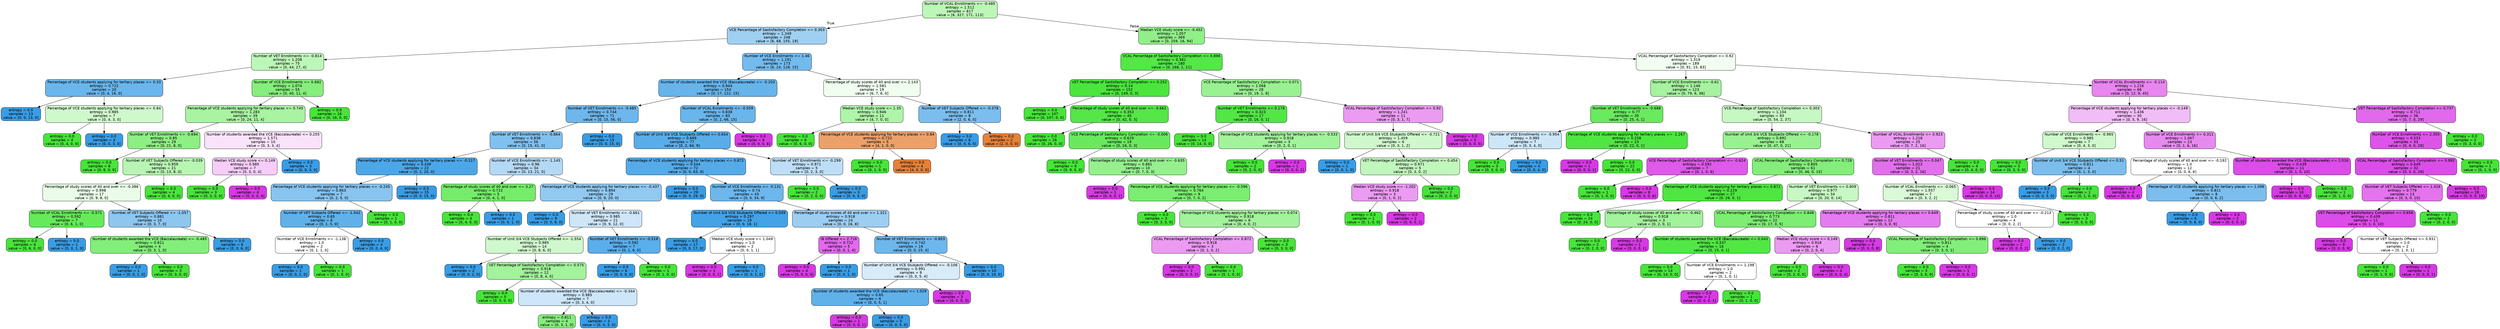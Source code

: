 digraph Tree {
node [shape=box, style="filled, rounded", color="black", fontname=helvetica] ;
edge [fontname=helvetica] ;
0 [label="Number of VCAL Enrollments <= -0.485\nentropy = 1.512\nsamples = 617\nvalue = [6, 327, 171, 113]", fillcolor="#47e53959"] ;
1 [label="VCE Percentage of Sastisfactory Completion <= 0.303\nentropy = 1.349\nsamples = 248\nvalue = [6, 68, 155, 19]", fillcolor="#399de57b"] ;
0 -> 1 [labeldistance=2.5, labelangle=45, headlabel="True"] ;
2 [label="Number of VET Enrollments <= -0.814\nentropy = 1.208\nsamples = 75\nvalue = [0, 44, 27, 4]", fillcolor="#47e5395a"] ;
1 -> 2 ;
3 [label="Percentage of VCE students applying for tertiary places <= 0.33\nentropy = 0.722\nsamples = 20\nvalue = [0, 4, 16, 0]", fillcolor="#399de5bf"] ;
2 -> 3 ;
4 [label="entropy = 0.0\nsamples = 13\nvalue = [0, 0, 13, 0]", fillcolor="#399de5ff"] ;
3 -> 4 ;
5 [label="Percentage of VCE students applying for tertiary places <= 0.84\nentropy = 0.985\nsamples = 7\nvalue = [0, 4, 3, 0]", fillcolor="#47e53940"] ;
3 -> 5 ;
6 [label="entropy = 0.0\nsamples = 4\nvalue = [0, 4, 0, 0]", fillcolor="#47e539ff"] ;
5 -> 6 ;
7 [label="entropy = 0.0\nsamples = 3\nvalue = [0, 0, 3, 0]", fillcolor="#399de5ff"] ;
5 -> 7 ;
8 [label="Number of VCE Enrollments <= 0.682\nentropy = 1.074\nsamples = 55\nvalue = [0, 40, 11, 4]", fillcolor="#47e539a8"] ;
2 -> 8 ;
9 [label="Percentage of VCE students applying for tertiary places <= 0.745\nentropy = 1.283\nsamples = 39\nvalue = [0, 24, 11, 4]", fillcolor="#47e53976"] ;
8 -> 9 ;
10 [label="Number of VET Enrollments <= -0.694\nentropy = 0.85\nsamples = 29\nvalue = [0, 21, 8, 0]", fillcolor="#47e5399e"] ;
9 -> 10 ;
11 [label="entropy = 0.0\nsamples = 8\nvalue = [0, 8, 0, 0]", fillcolor="#47e539ff"] ;
10 -> 11 ;
12 [label=" Number of VET Subjects Offered <= -0.039\nentropy = 0.959\nsamples = 21\nvalue = [0, 13, 8, 0]", fillcolor="#47e53962"] ;
10 -> 12 ;
13 [label="Percentage of study scores of 40 and over <= -0.386\nentropy = 0.998\nsamples = 17\nvalue = [0, 9, 8, 0]", fillcolor="#47e5391c"] ;
12 -> 13 ;
14 [label="Number of VCAL Enrollments <= -0.571\nentropy = 0.592\nsamples = 7\nvalue = [0, 6, 1, 0]", fillcolor="#47e539d4"] ;
13 -> 14 ;
15 [label="entropy = 0.0\nsamples = 6\nvalue = [0, 6, 0, 0]", fillcolor="#47e539ff"] ;
14 -> 15 ;
16 [label="entropy = 0.0\nsamples = 1\nvalue = [0, 0, 1, 0]", fillcolor="#399de5ff"] ;
14 -> 16 ;
17 [label=" Number of VET Subjects Offered <= -1.057\nentropy = 0.881\nsamples = 10\nvalue = [0, 3, 7, 0]", fillcolor="#399de592"] ;
13 -> 17 ;
18 [label="Number of students awarded the VCE (Baccalaureate) <= -0.485\nentropy = 0.811\nsamples = 4\nvalue = [0, 3, 1, 0]", fillcolor="#47e539aa"] ;
17 -> 18 ;
19 [label="entropy = 0.0\nsamples = 1\nvalue = [0, 0, 1, 0]", fillcolor="#399de5ff"] ;
18 -> 19 ;
20 [label="entropy = 0.0\nsamples = 3\nvalue = [0, 3, 0, 0]", fillcolor="#47e539ff"] ;
18 -> 20 ;
21 [label="entropy = 0.0\nsamples = 6\nvalue = [0, 0, 6, 0]", fillcolor="#399de5ff"] ;
17 -> 21 ;
22 [label="entropy = 0.0\nsamples = 4\nvalue = [0, 4, 0, 0]", fillcolor="#47e539ff"] ;
12 -> 22 ;
23 [label="Number of students awarded the VCE (Baccalaureate) <= 0.255\nentropy = 1.571\nsamples = 10\nvalue = [0, 3, 3, 4]", fillcolor="#d739e524"] ;
9 -> 23 ;
24 [label="Median VCE study score <= 0.149\nentropy = 0.985\nsamples = 7\nvalue = [0, 3, 0, 4]", fillcolor="#d739e540"] ;
23 -> 24 ;
25 [label="entropy = 0.0\nsamples = 3\nvalue = [0, 3, 0, 0]", fillcolor="#47e539ff"] ;
24 -> 25 ;
26 [label="entropy = 0.0\nsamples = 4\nvalue = [0, 0, 0, 4]", fillcolor="#d739e5ff"] ;
24 -> 26 ;
27 [label="entropy = 0.0\nsamples = 3\nvalue = [0, 0, 3, 0]", fillcolor="#399de5ff"] ;
23 -> 27 ;
28 [label="entropy = 0.0\nsamples = 16\nvalue = [0, 16, 0, 0]", fillcolor="#47e539ff"] ;
8 -> 28 ;
29 [label="Number of VCE Enrollments <= 1.46\nentropy = 1.191\nsamples = 173\nvalue = [6, 24, 128, 15]", fillcolor="#399de5b2"] ;
1 -> 29 ;
30 [label="Number of students awarded the VCE (Baccalaureate) <= -0.203\nentropy = 0.944\nsamples = 154\nvalue = [0, 17, 122, 15]", fillcolor="#399de5c3"] ;
29 -> 30 ;
31 [label="Number of VET Enrollments <= -0.485\nentropy = 0.744\nsamples = 71\nvalue = [0, 15, 56, 0]", fillcolor="#399de5bb"] ;
30 -> 31 ;
32 [label="Number of VET Enrollments <= -0.864\nentropy = 0.838\nsamples = 56\nvalue = [0, 15, 41, 0]", fillcolor="#399de5a2"] ;
31 -> 32 ;
33 [label="Percentage of VCE students applying for tertiary places <= -0.117\nentropy = 0.439\nsamples = 22\nvalue = [0, 2, 20, 0]", fillcolor="#399de5e6"] ;
32 -> 33 ;
34 [label="Percentage of VCE students applying for tertiary places <= -0.245\nentropy = 0.863\nsamples = 7\nvalue = [0, 2, 5, 0]", fillcolor="#399de599"] ;
33 -> 34 ;
35 [label=" Number of VET Subjects Offered <= -1.542\nentropy = 0.65\nsamples = 6\nvalue = [0, 1, 5, 0]", fillcolor="#399de5cc"] ;
34 -> 35 ;
36 [label="Number of VCE Enrollments <= -1.138\nentropy = 1.0\nsamples = 2\nvalue = [0, 1, 1, 0]", fillcolor="#47e53900"] ;
35 -> 36 ;
37 [label="entropy = 0.0\nsamples = 1\nvalue = [0, 0, 1, 0]", fillcolor="#399de5ff"] ;
36 -> 37 ;
38 [label="entropy = 0.0\nsamples = 1\nvalue = [0, 1, 0, 0]", fillcolor="#47e539ff"] ;
36 -> 38 ;
39 [label="entropy = 0.0\nsamples = 4\nvalue = [0, 0, 4, 0]", fillcolor="#399de5ff"] ;
35 -> 39 ;
40 [label="entropy = 0.0\nsamples = 1\nvalue = [0, 1, 0, 0]", fillcolor="#47e539ff"] ;
34 -> 40 ;
41 [label="entropy = 0.0\nsamples = 15\nvalue = [0, 0, 15, 0]", fillcolor="#399de5ff"] ;
33 -> 41 ;
42 [label="Number of VCE Enrollments <= -1.145\nentropy = 0.96\nsamples = 34\nvalue = [0, 13, 21, 0]", fillcolor="#399de561"] ;
32 -> 42 ;
43 [label="Percentage of study scores of 40 and over <= 3.27\nentropy = 0.722\nsamples = 5\nvalue = [0, 4, 1, 0]", fillcolor="#47e539bf"] ;
42 -> 43 ;
44 [label="entropy = 0.0\nsamples = 4\nvalue = [0, 4, 0, 0]", fillcolor="#47e539ff"] ;
43 -> 44 ;
45 [label="entropy = 0.0\nsamples = 1\nvalue = [0, 0, 1, 0]", fillcolor="#399de5ff"] ;
43 -> 45 ;
46 [label="Percentage of VCE students applying for tertiary places <= -0.437\nentropy = 0.894\nsamples = 29\nvalue = [0, 9, 20, 0]", fillcolor="#399de58c"] ;
42 -> 46 ;
47 [label="entropy = 0.0\nsamples = 8\nvalue = [0, 0, 8, 0]", fillcolor="#399de5ff"] ;
46 -> 47 ;
48 [label="Number of VET Enrollments <= -0.661\nentropy = 0.985\nsamples = 21\nvalue = [0, 9, 12, 0]", fillcolor="#399de540"] ;
46 -> 48 ;
49 [label="Number of Unit 3/4 VCE Stubjects Offered <= -1.554\nentropy = 0.985\nsamples = 14\nvalue = [0, 8, 6, 0]", fillcolor="#47e53940"] ;
48 -> 49 ;
50 [label="entropy = 0.0\nsamples = 2\nvalue = [0, 0, 2, 0]", fillcolor="#399de5ff"] ;
49 -> 50 ;
51 [label="VET Percentage of Sastisfactory Completion <= 0.575\nentropy = 0.918\nsamples = 12\nvalue = [0, 8, 4, 0]", fillcolor="#47e5397f"] ;
49 -> 51 ;
52 [label="entropy = 0.0\nsamples = 5\nvalue = [0, 5, 0, 0]", fillcolor="#47e539ff"] ;
51 -> 52 ;
53 [label="Number of students awarded the VCE (Baccalaureate) <= -0.344\nentropy = 0.985\nsamples = 7\nvalue = [0, 3, 4, 0]", fillcolor="#399de540"] ;
51 -> 53 ;
54 [label="entropy = 0.811\nsamples = 4\nvalue = [0, 3, 1, 0]", fillcolor="#47e539aa"] ;
53 -> 54 ;
55 [label="entropy = 0.0\nsamples = 3\nvalue = [0, 0, 3, 0]", fillcolor="#399de5ff"] ;
53 -> 55 ;
56 [label="Number of VET Enrollments <= -0.518\nentropy = 0.592\nsamples = 7\nvalue = [0, 1, 6, 0]", fillcolor="#399de5d4"] ;
48 -> 56 ;
57 [label="entropy = 0.0\nsamples = 6\nvalue = [0, 0, 6, 0]", fillcolor="#399de5ff"] ;
56 -> 57 ;
58 [label="entropy = 0.0\nsamples = 1\nvalue = [0, 1, 0, 0]", fillcolor="#47e539ff"] ;
56 -> 58 ;
59 [label="entropy = 0.0\nsamples = 15\nvalue = [0, 0, 15, 0]", fillcolor="#399de5ff"] ;
31 -> 59 ;
60 [label="Number of VCAL Enrollments <= -0.559\nentropy = 0.838\nsamples = 83\nvalue = [0, 2, 66, 15]", fillcolor="#399de5bf"] ;
30 -> 60 ;
61 [label="Number of Unit 3/4 VCE Stubjects Offered <= 0.654\nentropy = 0.689\nsamples = 77\nvalue = [0, 2, 66, 9]", fillcolor="#399de5d6"] ;
60 -> 61 ;
62 [label="Percentage of VCE students applying for tertiary places <= 0.872\nentropy = 0.544\nsamples = 72\nvalue = [0, 0, 63, 9]", fillcolor="#399de5db"] ;
61 -> 62 ;
63 [label="entropy = 0.0\nsamples = 29\nvalue = [0, 0, 29, 0]", fillcolor="#399de5ff"] ;
62 -> 63 ;
64 [label="Number of VCE Enrollments <= -0.131\nentropy = 0.74\nsamples = 43\nvalue = [0, 0, 34, 9]", fillcolor="#399de5bb"] ;
62 -> 64 ;
65 [label="Number of Unit 3/4 VCE Stubjects Offered <= 0.039\nentropy = 0.297\nsamples = 19\nvalue = [0, 0, 18, 1]", fillcolor="#399de5f1"] ;
64 -> 65 ;
66 [label="entropy = 0.0\nsamples = 17\nvalue = [0, 0, 17, 0]", fillcolor="#399de5ff"] ;
65 -> 66 ;
67 [label="Median VCE study score <= 1.049\nentropy = 1.0\nsamples = 2\nvalue = [0, 0, 1, 1]", fillcolor="#399de500"] ;
65 -> 67 ;
68 [label="entropy = 0.0\nsamples = 1\nvalue = [0, 0, 0, 1]", fillcolor="#d739e5ff"] ;
67 -> 68 ;
69 [label="entropy = 0.0\nsamples = 1\nvalue = [0, 0, 1, 0]", fillcolor="#399de5ff"] ;
67 -> 69 ;
70 [label="Percentage of study scores of 40 and over <= 1.321\nentropy = 0.918\nsamples = 24\nvalue = [0, 0, 16, 8]", fillcolor="#399de57f"] ;
64 -> 70 ;
71 [label="IB Offered <= 2.716\nentropy = 0.722\nsamples = 5\nvalue = [0, 0, 1, 4]", fillcolor="#d739e5bf"] ;
70 -> 71 ;
72 [label="entropy = 0.0\nsamples = 4\nvalue = [0, 0, 0, 4]", fillcolor="#d739e5ff"] ;
71 -> 72 ;
73 [label="entropy = 0.0\nsamples = 1\nvalue = [0, 0, 1, 0]", fillcolor="#399de5ff"] ;
71 -> 73 ;
74 [label="Number of VET Enrollments <= -0.853\nentropy = 0.742\nsamples = 19\nvalue = [0, 0, 15, 4]", fillcolor="#399de5bb"] ;
70 -> 74 ;
75 [label="Number of Unit 3/4 VCE Stubjects Offered <= -0.106\nentropy = 0.991\nsamples = 9\nvalue = [0, 0, 5, 4]", fillcolor="#399de533"] ;
74 -> 75 ;
76 [label="Number of students awarded the VCE (Baccalaureate) <= 1.029\nentropy = 0.65\nsamples = 6\nvalue = [0, 0, 5, 1]", fillcolor="#399de5cc"] ;
75 -> 76 ;
77 [label="entropy = 0.0\nsamples = 1\nvalue = [0, 0, 0, 1]", fillcolor="#d739e5ff"] ;
76 -> 77 ;
78 [label="entropy = 0.0\nsamples = 5\nvalue = [0, 0, 5, 0]", fillcolor="#399de5ff"] ;
76 -> 78 ;
79 [label="entropy = 0.0\nsamples = 3\nvalue = [0, 0, 0, 3]", fillcolor="#d739e5ff"] ;
75 -> 79 ;
80 [label="entropy = 0.0\nsamples = 10\nvalue = [0, 0, 10, 0]", fillcolor="#399de5ff"] ;
74 -> 80 ;
81 [label="Number of VET Enrollments <= -0.299\nentropy = 0.971\nsamples = 5\nvalue = [0, 2, 3, 0]", fillcolor="#399de555"] ;
61 -> 81 ;
82 [label="entropy = 0.0\nsamples = 2\nvalue = [0, 2, 0, 0]", fillcolor="#47e539ff"] ;
81 -> 82 ;
83 [label="entropy = 0.0\nsamples = 3\nvalue = [0, 0, 3, 0]", fillcolor="#399de5ff"] ;
81 -> 83 ;
84 [label="entropy = 0.0\nsamples = 6\nvalue = [0, 0, 0, 6]", fillcolor="#d739e5ff"] ;
60 -> 84 ;
85 [label="Percentage of study scores of 40 and over <= 2.143\nentropy = 1.581\nsamples = 19\nvalue = [6, 7, 6, 0]", fillcolor="#47e53914"] ;
29 -> 85 ;
86 [label="Median VCE study score <= 1.35\nentropy = 0.946\nsamples = 11\nvalue = [4, 7, 0, 0]", fillcolor="#47e5396d"] ;
85 -> 86 ;
87 [label="entropy = 0.0\nsamples = 6\nvalue = [0, 6, 0, 0]", fillcolor="#47e539ff"] ;
86 -> 87 ;
88 [label="Percentage of VCE students applying for tertiary places <= 0.84\nentropy = 0.722\nsamples = 5\nvalue = [4, 1, 0, 0]", fillcolor="#e58139bf"] ;
86 -> 88 ;
89 [label="entropy = 0.0\nsamples = 1\nvalue = [0, 1, 0, 0]", fillcolor="#47e539ff"] ;
88 -> 89 ;
90 [label="entropy = 0.0\nsamples = 4\nvalue = [4, 0, 0, 0]", fillcolor="#e58139ff"] ;
88 -> 90 ;
91 [label=" Number of VET Subjects Offered <= -0.378\nentropy = 0.811\nsamples = 8\nvalue = [2, 0, 6, 0]", fillcolor="#399de5aa"] ;
85 -> 91 ;
92 [label="entropy = 0.0\nsamples = 6\nvalue = [0, 0, 6, 0]", fillcolor="#399de5ff"] ;
91 -> 92 ;
93 [label="entropy = 0.0\nsamples = 2\nvalue = [2, 0, 0, 0]", fillcolor="#e58139ff"] ;
91 -> 93 ;
94 [label="Median VCE study score <= -0.452\nentropy = 1.057\nsamples = 369\nvalue = [0, 259, 16, 94]", fillcolor="#47e53999"] ;
0 -> 94 [labeldistance=2.5, labelangle=-45, headlabel="False"] ;
95 [label="VCAL Percentage of Sastisfactory Completion <= 0.896\nentropy = 0.381\nsamples = 180\nvalue = [0, 168, 1, 11]", fillcolor="#47e539ed"] ;
94 -> 95 ;
96 [label="VET Percentage of Sastisfactory Completion <= 0.252\nentropy = 0.14\nsamples = 152\nvalue = [0, 149, 0, 3]", fillcolor="#47e539fa"] ;
95 -> 96 ;
97 [label="entropy = 0.0\nsamples = 107\nvalue = [0, 107, 0, 0]", fillcolor="#47e539ff"] ;
96 -> 97 ;
98 [label="Percentage of study scores of 40 and over <= -0.662\nentropy = 0.353\nsamples = 45\nvalue = [0, 42, 0, 3]", fillcolor="#47e539ed"] ;
96 -> 98 ;
99 [label="entropy = 0.0\nsamples = 26\nvalue = [0, 26, 0, 0]", fillcolor="#47e539ff"] ;
98 -> 99 ;
100 [label="VCE Percentage of Sastisfactory Completion <= -0.006\nentropy = 0.629\nsamples = 19\nvalue = [0, 16, 0, 3]", fillcolor="#47e539cf"] ;
98 -> 100 ;
101 [label="entropy = 0.0\nsamples = 9\nvalue = [0, 9, 0, 0]", fillcolor="#47e539ff"] ;
100 -> 101 ;
102 [label="Percentage of study scores of 40 and over <= -0.635\nentropy = 0.881\nsamples = 10\nvalue = [0, 7, 0, 3]", fillcolor="#47e53992"] ;
100 -> 102 ;
103 [label="entropy = 0.0\nsamples = 1\nvalue = [0, 0, 0, 1]", fillcolor="#d739e5ff"] ;
102 -> 103 ;
104 [label="Percentage of VCE students applying for tertiary places <= -0.596\nentropy = 0.764\nsamples = 9\nvalue = [0, 7, 0, 2]", fillcolor="#47e539b6"] ;
102 -> 104 ;
105 [label="entropy = 0.0\nsamples = 3\nvalue = [0, 3, 0, 0]", fillcolor="#47e539ff"] ;
104 -> 105 ;
106 [label="Percentage of VCE students applying for tertiary places <= 0.074\nentropy = 0.918\nsamples = 6\nvalue = [0, 4, 0, 2]", fillcolor="#47e5397f"] ;
104 -> 106 ;
107 [label="VCAL Percentage of Sastisfactory Completion <= 0.872\nentropy = 0.918\nsamples = 3\nvalue = [0, 1, 0, 2]", fillcolor="#d739e57f"] ;
106 -> 107 ;
108 [label="entropy = 0.0\nsamples = 2\nvalue = [0, 0, 0, 2]", fillcolor="#d739e5ff"] ;
107 -> 108 ;
109 [label="entropy = 0.0\nsamples = 1\nvalue = [0, 1, 0, 0]", fillcolor="#47e539ff"] ;
107 -> 109 ;
110 [label="entropy = 0.0\nsamples = 3\nvalue = [0, 3, 0, 0]", fillcolor="#47e539ff"] ;
106 -> 110 ;
111 [label="VCE Percentage of Sastisfactory Completion <= 0.071\nentropy = 1.068\nsamples = 28\nvalue = [0, 19, 1, 8]", fillcolor="#47e5398c"] ;
95 -> 111 ;
112 [label="Number of VET Enrollments <= 0.178\nentropy = 0.323\nsamples = 17\nvalue = [0, 16, 0, 1]", fillcolor="#47e539ef"] ;
111 -> 112 ;
113 [label="entropy = 0.0\nsamples = 14\nvalue = [0, 14, 0, 0]", fillcolor="#47e539ff"] ;
112 -> 113 ;
114 [label="Percentage of VCE students applying for tertiary places <= -0.533\nentropy = 0.918\nsamples = 3\nvalue = [0, 2, 0, 1]", fillcolor="#47e5397f"] ;
112 -> 114 ;
115 [label="entropy = 0.0\nsamples = 2\nvalue = [0, 2, 0, 0]", fillcolor="#47e539ff"] ;
114 -> 115 ;
116 [label="entropy = 0.0\nsamples = 1\nvalue = [0, 0, 0, 1]", fillcolor="#d739e5ff"] ;
114 -> 116 ;
117 [label="VCAL Percentage of Sastisfactory Completion <= 0.92\nentropy = 1.241\nsamples = 11\nvalue = [0, 3, 1, 7]", fillcolor="#d739e580"] ;
111 -> 117 ;
118 [label="Number of Unit 3/4 VCE Stubjects Offered <= -0.721\nentropy = 1.459\nsamples = 6\nvalue = [0, 3, 1, 2]", fillcolor="#47e53940"] ;
117 -> 118 ;
119 [label="entropy = 0.0\nsamples = 1\nvalue = [0, 0, 1, 0]", fillcolor="#399de5ff"] ;
118 -> 119 ;
120 [label="VET Percentage of Sastisfactory Completion <= 0.454\nentropy = 0.971\nsamples = 5\nvalue = [0, 3, 0, 2]", fillcolor="#47e53955"] ;
118 -> 120 ;
121 [label="Median VCE study score <= -1.202\nentropy = 0.918\nsamples = 3\nvalue = [0, 1, 0, 2]", fillcolor="#d739e57f"] ;
120 -> 121 ;
122 [label="entropy = 0.0\nsamples = 1\nvalue = [0, 1, 0, 0]", fillcolor="#47e539ff"] ;
121 -> 122 ;
123 [label="entropy = 0.0\nsamples = 2\nvalue = [0, 0, 0, 2]", fillcolor="#d739e5ff"] ;
121 -> 123 ;
124 [label="entropy = 0.0\nsamples = 2\nvalue = [0, 2, 0, 0]", fillcolor="#47e539ff"] ;
120 -> 124 ;
125 [label="entropy = 0.0\nsamples = 5\nvalue = [0, 0, 0, 5]", fillcolor="#d739e5ff"] ;
117 -> 125 ;
126 [label="VCAL Percentage of Sastisfactory Completion <= 0.92\nentropy = 1.319\nsamples = 189\nvalue = [0, 91, 15, 83]", fillcolor="#47e53913"] ;
94 -> 126 ;
127 [label="Number of VCE Enrollments <= -0.61\nentropy = 1.146\nsamples = 123\nvalue = [0, 79, 6, 38]", fillcolor="#47e5397b"] ;
126 -> 127 ;
128 [label="Number of VET Enrollments <= -0.688\nentropy = 0.77\nsamples = 30\nvalue = [0, 25, 4, 1]", fillcolor="#47e539ce"] ;
127 -> 128 ;
129 [label="Number of VCE Enrollments <= -0.954\nentropy = 0.985\nsamples = 7\nvalue = [0, 3, 4, 0]", fillcolor="#399de540"] ;
128 -> 129 ;
130 [label="entropy = 0.0\nsamples = 3\nvalue = [0, 3, 0, 0]", fillcolor="#47e539ff"] ;
129 -> 130 ;
131 [label="entropy = 0.0\nsamples = 4\nvalue = [0, 0, 4, 0]", fillcolor="#399de5ff"] ;
129 -> 131 ;
132 [label="Percentage of VCE students applying for tertiary places <= -1.267\nentropy = 0.258\nsamples = 23\nvalue = [0, 22, 0, 1]", fillcolor="#47e539f3"] ;
128 -> 132 ;
133 [label="entropy = 0.0\nsamples = 1\nvalue = [0, 0, 0, 1]", fillcolor="#d739e5ff"] ;
132 -> 133 ;
134 [label="entropy = 0.0\nsamples = 22\nvalue = [0, 22, 0, 0]", fillcolor="#47e539ff"] ;
132 -> 134 ;
135 [label="VCE Percentage of Sastisfactory Completion <= 0.303\nentropy = 1.104\nsamples = 93\nvalue = [0, 54, 2, 37]", fillcolor="#47e5394d"] ;
127 -> 135 ;
136 [label="Number of Unit 3/4 VCE Stubjects Offered <= -0.178\nentropy = 0.892\nsamples = 68\nvalue = [0, 47, 0, 21]", fillcolor="#47e5398d"] ;
135 -> 136 ;
137 [label="VCE Percentage of Sastisfactory Completion <= -0.624\nentropy = 0.592\nsamples = 7\nvalue = [0, 1, 0, 6]", fillcolor="#d739e5d4"] ;
136 -> 137 ;
138 [label="entropy = 0.0\nsamples = 1\nvalue = [0, 1, 0, 0]", fillcolor="#47e539ff"] ;
137 -> 138 ;
139 [label="entropy = 0.0\nsamples = 6\nvalue = [0, 0, 0, 6]", fillcolor="#d739e5ff"] ;
137 -> 139 ;
140 [label="VCAL Percentage of Sastisfactory Completion <= 0.728\nentropy = 0.805\nsamples = 61\nvalue = [0, 46, 0, 15]", fillcolor="#47e539ac"] ;
136 -> 140 ;
141 [label="Percentage of VCE students applying for tertiary places <= 0.872\nentropy = 0.229\nsamples = 27\nvalue = [0, 26, 0, 1]", fillcolor="#47e539f5"] ;
140 -> 141 ;
142 [label="entropy = 0.0\nsamples = 24\nvalue = [0, 24, 0, 0]", fillcolor="#47e539ff"] ;
141 -> 142 ;
143 [label="Percentage of study scores of 40 and over <= -0.462\nentropy = 0.918\nsamples = 3\nvalue = [0, 2, 0, 1]", fillcolor="#47e5397f"] ;
141 -> 143 ;
144 [label="entropy = 0.0\nsamples = 2\nvalue = [0, 2, 0, 0]", fillcolor="#47e539ff"] ;
143 -> 144 ;
145 [label="entropy = 0.0\nsamples = 1\nvalue = [0, 0, 0, 1]", fillcolor="#d739e5ff"] ;
143 -> 145 ;
146 [label="Number of VET Enrollments <= 0.809\nentropy = 0.977\nsamples = 34\nvalue = [0, 20, 0, 14]", fillcolor="#47e5394d"] ;
140 -> 146 ;
147 [label="VCAL Percentage of Sastisfactory Completion <= 0.848\nentropy = 0.773\nsamples = 22\nvalue = [0, 17, 0, 5]", fillcolor="#47e539b4"] ;
146 -> 147 ;
148 [label="Number of students awarded the VCE (Baccalaureate) <= 0.043\nentropy = 0.337\nsamples = 16\nvalue = [0, 15, 0, 1]", fillcolor="#47e539ee"] ;
147 -> 148 ;
149 [label="entropy = 0.0\nsamples = 14\nvalue = [0, 14, 0, 0]", fillcolor="#47e539ff"] ;
148 -> 149 ;
150 [label="Number of VCE Enrollments <= 1.198\nentropy = 1.0\nsamples = 2\nvalue = [0, 1, 0, 1]", fillcolor="#47e53900"] ;
148 -> 150 ;
151 [label="entropy = 0.0\nsamples = 1\nvalue = [0, 0, 0, 1]", fillcolor="#d739e5ff"] ;
150 -> 151 ;
152 [label="entropy = 0.0\nsamples = 1\nvalue = [0, 1, 0, 0]", fillcolor="#47e539ff"] ;
150 -> 152 ;
153 [label="Median VCE study score <= 0.149\nentropy = 0.918\nsamples = 6\nvalue = [0, 2, 0, 4]", fillcolor="#d739e57f"] ;
147 -> 153 ;
154 [label="entropy = 0.0\nsamples = 2\nvalue = [0, 2, 0, 0]", fillcolor="#47e539ff"] ;
153 -> 154 ;
155 [label="entropy = 0.0\nsamples = 4\nvalue = [0, 0, 0, 4]", fillcolor="#d739e5ff"] ;
153 -> 155 ;
156 [label="Percentage of VCE students applying for tertiary places <= 0.649\nentropy = 0.811\nsamples = 12\nvalue = [0, 3, 0, 9]", fillcolor="#d739e5aa"] ;
146 -> 156 ;
157 [label="entropy = 0.0\nsamples = 8\nvalue = [0, 0, 0, 8]", fillcolor="#d739e5ff"] ;
156 -> 157 ;
158 [label="VCAL Percentage of Sastisfactory Completion <= 0.896\nentropy = 0.811\nsamples = 4\nvalue = [0, 3, 0, 1]", fillcolor="#47e539aa"] ;
156 -> 158 ;
159 [label="entropy = 0.0\nsamples = 3\nvalue = [0, 3, 0, 0]", fillcolor="#47e539ff"] ;
158 -> 159 ;
160 [label="entropy = 0.0\nsamples = 1\nvalue = [0, 0, 0, 1]", fillcolor="#d739e5ff"] ;
158 -> 160 ;
161 [label="Number of VCAL Enrollments <= 0.923\nentropy = 1.218\nsamples = 25\nvalue = [0, 7, 2, 16]", fillcolor="#d739e580"] ;
135 -> 161 ;
162 [label="Number of VET Enrollments <= 0.047\nentropy = 1.023\nsamples = 21\nvalue = [0, 3, 2, 16]", fillcolor="#d739e5b8"] ;
161 -> 162 ;
163 [label="Number of VCAL Enrollments <= -0.065\nentropy = 1.557\nsamples = 7\nvalue = [0, 3, 2, 2]", fillcolor="#47e53933"] ;
162 -> 163 ;
164 [label="Percentage of study scores of 40 and over <= -0.213\nentropy = 1.0\nsamples = 4\nvalue = [0, 0, 2, 2]", fillcolor="#399de500"] ;
163 -> 164 ;
165 [label="entropy = 0.0\nsamples = 2\nvalue = [0, 0, 0, 2]", fillcolor="#d739e5ff"] ;
164 -> 165 ;
166 [label="entropy = 0.0\nsamples = 2\nvalue = [0, 0, 2, 0]", fillcolor="#399de5ff"] ;
164 -> 166 ;
167 [label="entropy = 0.0\nsamples = 3\nvalue = [0, 3, 0, 0]", fillcolor="#47e539ff"] ;
163 -> 167 ;
168 [label="entropy = 0.0\nsamples = 14\nvalue = [0, 0, 0, 14]", fillcolor="#d739e5ff"] ;
162 -> 168 ;
169 [label="entropy = 0.0\nsamples = 4\nvalue = [0, 4, 0, 0]", fillcolor="#47e539ff"] ;
161 -> 169 ;
170 [label="Number of VCAL Enrollments <= -0.114\nentropy = 1.216\nsamples = 66\nvalue = [0, 12, 9, 45]", fillcolor="#d739e59c"] ;
126 -> 170 ;
171 [label="Percentage of VCE students applying for tertiary places <= -0.149\nentropy = 1.436\nsamples = 30\nvalue = [0, 5, 9, 16]", fillcolor="#d739e555"] ;
170 -> 171 ;
172 [label="Number of VCE Enrollments <= -0.965\nentropy = 0.985\nsamples = 7\nvalue = [0, 4, 3, 0]", fillcolor="#47e53940"] ;
171 -> 172 ;
173 [label="entropy = 0.0\nsamples = 3\nvalue = [0, 3, 0, 0]", fillcolor="#47e539ff"] ;
172 -> 173 ;
174 [label="Number of Unit 3/4 VCE Stubjects Offered <= 0.51\nentropy = 0.811\nsamples = 4\nvalue = [0, 1, 3, 0]", fillcolor="#399de5aa"] ;
172 -> 174 ;
175 [label="entropy = 0.0\nsamples = 3\nvalue = [0, 0, 3, 0]", fillcolor="#399de5ff"] ;
174 -> 175 ;
176 [label="entropy = 0.0\nsamples = 1\nvalue = [0, 1, 0, 0]", fillcolor="#47e539ff"] ;
174 -> 176 ;
177 [label="Number of VCE Enrollments <= 0.311\nentropy = 1.067\nsamples = 23\nvalue = [0, 1, 6, 16]", fillcolor="#d739e596"] ;
171 -> 177 ;
178 [label="Percentage of study scores of 40 and over <= -0.192\nentropy = 1.0\nsamples = 12\nvalue = [0, 0, 6, 6]", fillcolor="#399de500"] ;
177 -> 178 ;
179 [label="entropy = 0.0\nsamples = 4\nvalue = [0, 0, 0, 4]", fillcolor="#d739e5ff"] ;
178 -> 179 ;
180 [label="Percentage of VCE students applying for tertiary places <= 1.096\nentropy = 0.811\nsamples = 8\nvalue = [0, 0, 6, 2]", fillcolor="#399de5aa"] ;
178 -> 180 ;
181 [label="entropy = 0.0\nsamples = 6\nvalue = [0, 0, 6, 0]", fillcolor="#399de5ff"] ;
180 -> 181 ;
182 [label="entropy = 0.0\nsamples = 2\nvalue = [0, 0, 0, 2]", fillcolor="#d739e5ff"] ;
180 -> 182 ;
183 [label="Number of students awarded the VCE (Baccalaureate) <= 2.016\nentropy = 0.439\nsamples = 11\nvalue = [0, 1, 0, 10]", fillcolor="#d739e5e6"] ;
177 -> 183 ;
184 [label="entropy = 0.0\nsamples = 10\nvalue = [0, 0, 0, 10]", fillcolor="#d739e5ff"] ;
183 -> 184 ;
185 [label="entropy = 0.0\nsamples = 1\nvalue = [0, 1, 0, 0]", fillcolor="#47e539ff"] ;
183 -> 185 ;
186 [label="VET Percentage of Sastisfactory Completion <= 0.737\nentropy = 0.711\nsamples = 36\nvalue = [0, 7, 0, 29]", fillcolor="#d739e5c1"] ;
170 -> 186 ;
187 [label="Number of VCE Enrollments <= 2.355\nentropy = 0.533\nsamples = 33\nvalue = [0, 4, 0, 29]", fillcolor="#d739e5dc"] ;
186 -> 187 ;
188 [label="VCAL Percentage of Sastisfactory Completion <= 0.992\nentropy = 0.449\nsamples = 32\nvalue = [0, 3, 0, 29]", fillcolor="#d739e5e5"] ;
187 -> 188 ;
189 [label=" Number of VET Subjects Offered <= 1.416\nentropy = 0.779\nsamples = 13\nvalue = [0, 3, 0, 10]", fillcolor="#d739e5b3"] ;
188 -> 189 ;
190 [label="VET Percentage of Sastisfactory Completion <= 0.656\nentropy = 0.439\nsamples = 11\nvalue = [0, 1, 0, 10]", fillcolor="#d739e5e6"] ;
189 -> 190 ;
191 [label="entropy = 0.0\nsamples = 9\nvalue = [0, 0, 0, 9]", fillcolor="#d739e5ff"] ;
190 -> 191 ;
192 [label=" Number of VET Subjects Offered <= 0.931\nentropy = 1.0\nsamples = 2\nvalue = [0, 1, 0, 1]", fillcolor="#47e53900"] ;
190 -> 192 ;
193 [label="entropy = 0.0\nsamples = 1\nvalue = [0, 1, 0, 0]", fillcolor="#47e539ff"] ;
192 -> 193 ;
194 [label="entropy = 0.0\nsamples = 1\nvalue = [0, 0, 0, 1]", fillcolor="#d739e5ff"] ;
192 -> 194 ;
195 [label="entropy = 0.0\nsamples = 2\nvalue = [0, 2, 0, 0]", fillcolor="#47e539ff"] ;
189 -> 195 ;
196 [label="entropy = 0.0\nsamples = 19\nvalue = [0, 0, 0, 19]", fillcolor="#d739e5ff"] ;
188 -> 196 ;
197 [label="entropy = 0.0\nsamples = 1\nvalue = [0, 1, 0, 0]", fillcolor="#47e539ff"] ;
187 -> 197 ;
198 [label="entropy = 0.0\nsamples = 3\nvalue = [0, 3, 0, 0]", fillcolor="#47e539ff"] ;
186 -> 198 ;
}